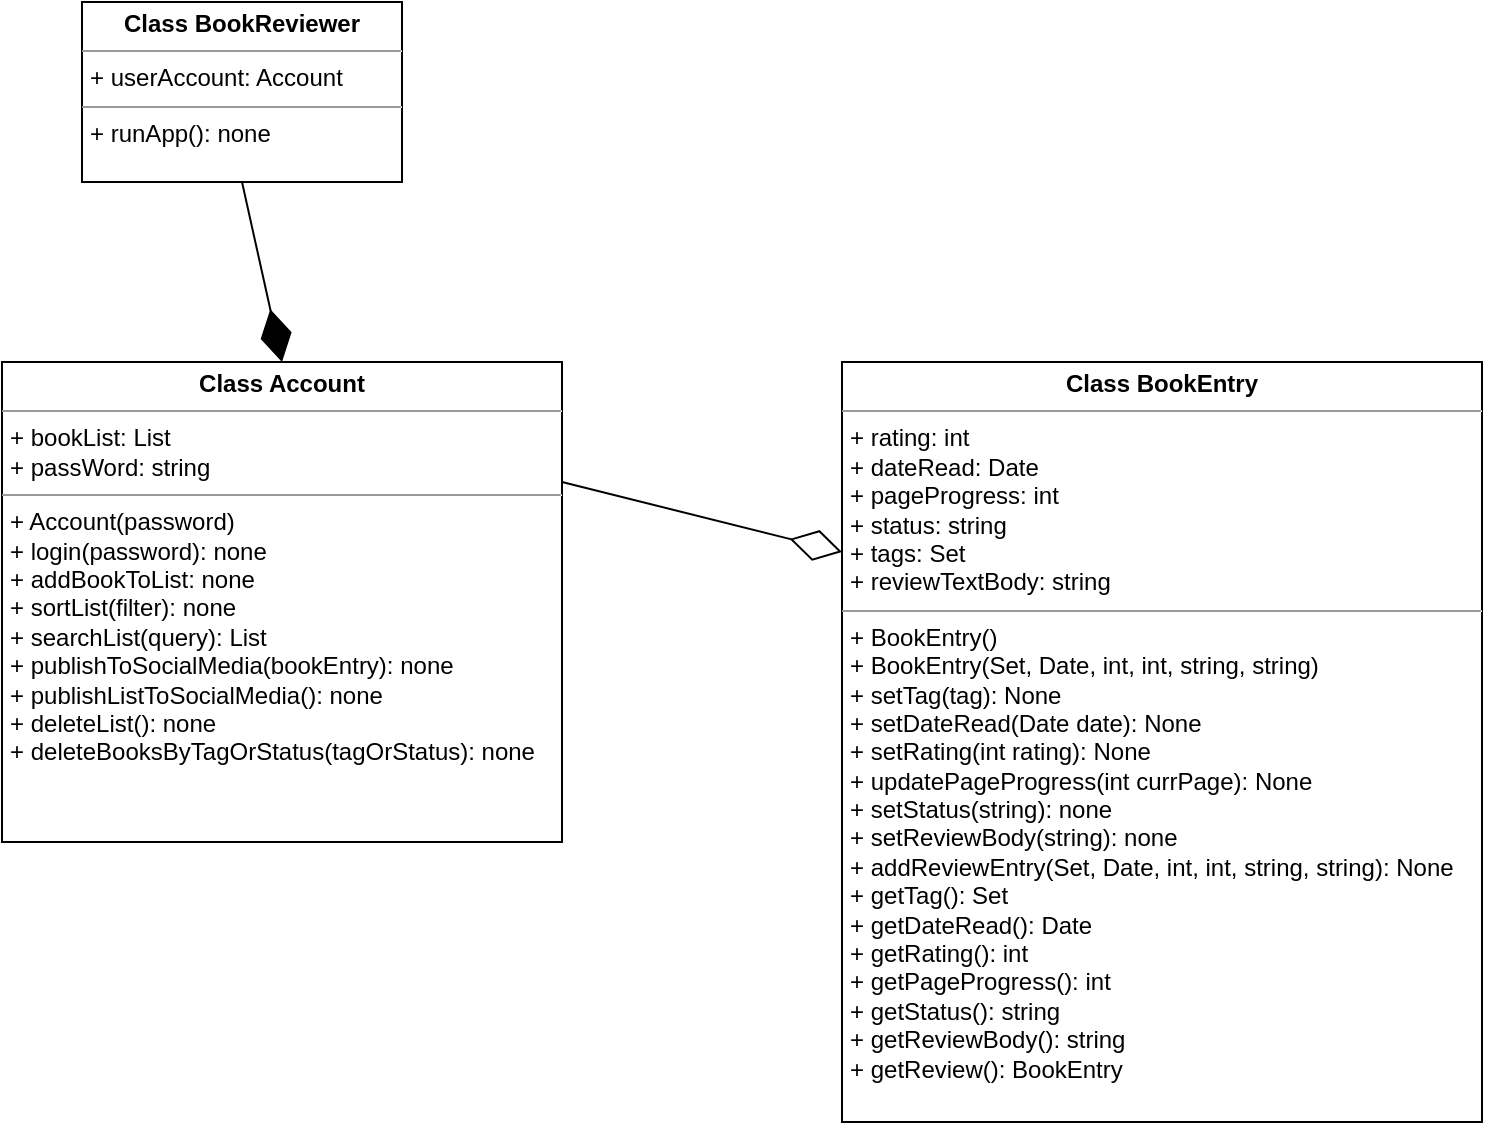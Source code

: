 <mxfile>
    <diagram id="C5RBs43oDa-KdzZeNtuy" name="Page-1">
        <mxGraphModel dx="1118" dy="823" grid="1" gridSize="10" guides="1" tooltips="1" connect="1" arrows="1" fold="1" page="1" pageScale="1" pageWidth="827" pageHeight="1169" math="0" shadow="0">
            <root>
                <mxCell id="WIyWlLk6GJQsqaUBKTNV-0"/>
                <mxCell id="WIyWlLk6GJQsqaUBKTNV-1" parent="WIyWlLk6GJQsqaUBKTNV-0"/>
                <mxCell id="Go0T-B9Ff6au81XVrixz-0" value="&lt;p style=&quot;margin: 0px ; margin-top: 4px ; text-align: center&quot;&gt;&lt;b&gt;Class Account&lt;/b&gt;&lt;/p&gt;&lt;hr size=&quot;1&quot;&gt;&lt;p style=&quot;margin: 0px ; margin-left: 4px&quot;&gt;+ bookList: List&lt;/p&gt;&lt;p style=&quot;margin: 0px ; margin-left: 4px&quot;&gt;+ passWord: string&lt;/p&gt;&lt;hr size=&quot;1&quot;&gt;&lt;p style=&quot;margin: 0px ; margin-left: 4px&quot;&gt;+ Account(password)&lt;/p&gt;&lt;p style=&quot;margin: 0px ; margin-left: 4px&quot;&gt;+ login(password): none&lt;/p&gt;&lt;p style=&quot;margin: 0px ; margin-left: 4px&quot;&gt;+ addBookToList: none&lt;/p&gt;&lt;p style=&quot;margin: 0px ; margin-left: 4px&quot;&gt;+ sortList(filter): none&lt;/p&gt;&lt;p style=&quot;margin: 0px ; margin-left: 4px&quot;&gt;+ searchList(query): List&lt;/p&gt;&lt;p style=&quot;margin: 0px ; margin-left: 4px&quot;&gt;+ publishToSocialMedia(bookEntry): none&lt;/p&gt;&lt;p style=&quot;margin: 0px ; margin-left: 4px&quot;&gt;+ publishListToSocialMedia(): none&lt;/p&gt;&lt;p style=&quot;margin: 0px ; margin-left: 4px&quot;&gt;+ deleteList(): none&lt;/p&gt;&lt;p style=&quot;margin: 0px ; margin-left: 4px&quot;&gt;+ deleteBooksByTagOrStatus(tagOrStatus): none&lt;/p&gt;" style="verticalAlign=top;align=left;overflow=fill;fontSize=12;fontFamily=Helvetica;html=1;" parent="WIyWlLk6GJQsqaUBKTNV-1" vertex="1">
                    <mxGeometry x="40" y="260" width="280" height="240" as="geometry"/>
                </mxCell>
                <mxCell id="Go0T-B9Ff6au81XVrixz-1" value="&lt;p style=&quot;margin: 0px ; margin-top: 4px ; text-align: center&quot;&gt;&lt;b&gt;Class BookEntry&lt;/b&gt;&lt;/p&gt;&lt;hr size=&quot;1&quot;&gt;&lt;p style=&quot;margin: 0px ; margin-left: 4px&quot;&gt;+ rating: int&lt;/p&gt;&lt;p style=&quot;margin: 0px ; margin-left: 4px&quot;&gt;+ dateRead: Date&lt;/p&gt;&lt;p style=&quot;margin: 0px ; margin-left: 4px&quot;&gt;+ pageProgress: int&lt;/p&gt;&lt;p style=&quot;margin: 0px ; margin-left: 4px&quot;&gt;+ status: string&lt;/p&gt;&lt;p style=&quot;margin: 0px ; margin-left: 4px&quot;&gt;+ tags: Set&lt;br&gt;+ reviewTextBody: string&lt;/p&gt;&lt;hr size=&quot;1&quot;&gt;&lt;p style=&quot;margin: 0px ; margin-left: 4px&quot;&gt;+ BookEntry()&lt;/p&gt;&lt;p style=&quot;margin: 0px ; margin-left: 4px&quot;&gt;+ BookEntry(Set, Date, int, int, string, string)&lt;br&gt;&lt;/p&gt;&lt;p style=&quot;margin: 0px ; margin-left: 4px&quot;&gt;+ setTag(tag): None&lt;br&gt;&lt;/p&gt;&lt;p style=&quot;margin: 0px ; margin-left: 4px&quot;&gt;+ setDateRead(Date date): None&lt;br&gt;+ setRating(int rating): None&lt;br&gt;&lt;/p&gt;&lt;p style=&quot;margin: 0px ; margin-left: 4px&quot;&gt;+ updatePageProgress(int currPage): None&lt;br&gt;&lt;/p&gt;&lt;p style=&quot;margin: 0px ; margin-left: 4px&quot;&gt;+ setStatus(string): none&lt;/p&gt;&lt;p style=&quot;margin: 0px ; margin-left: 4px&quot;&gt;+ setReviewBody(string): none&lt;/p&gt;&lt;p style=&quot;margin: 0px ; margin-left: 4px&quot;&gt;+ addReviewEntry(Set, Date, int, int, string, string): None&lt;/p&gt;&lt;p style=&quot;margin: 0px 0px 0px 4px&quot;&gt;+ getTag(): Set&lt;/p&gt;&lt;p style=&quot;margin: 0px 0px 0px 4px&quot;&gt;+ getDateRead(): Date&lt;/p&gt;&lt;p style=&quot;margin: 0px 0px 0px 4px&quot;&gt;+ getRating(): int&lt;/p&gt;&lt;p style=&quot;margin: 0px 0px 0px 4px&quot;&gt;+ getPageProgress(): int&lt;/p&gt;&lt;p style=&quot;margin: 0px 0px 0px 4px&quot;&gt;+ getStatus(): string&lt;br&gt;&lt;/p&gt;&lt;p style=&quot;margin: 0px 0px 0px 4px&quot;&gt;+ getReviewBody(): string&lt;br&gt;&lt;/p&gt;&lt;p style=&quot;margin: 0px 0px 0px 4px&quot;&gt;+ getReview(): BookEntry&lt;/p&gt;" style="verticalAlign=top;align=left;overflow=fill;fontSize=12;fontFamily=Helvetica;html=1;" parent="WIyWlLk6GJQsqaUBKTNV-1" vertex="1">
                    <mxGeometry x="460" y="260" width="320" height="380" as="geometry"/>
                </mxCell>
                <mxCell id="Go0T-B9Ff6au81XVrixz-4" value="&lt;p style=&quot;margin:0px;margin-top:4px;text-align:center;&quot;&gt;&lt;b&gt;Class BookReviewer&lt;/b&gt;&lt;/p&gt;&lt;hr size=&quot;1&quot;&gt;&lt;p style=&quot;margin:0px;margin-left:4px;&quot;&gt;+ userAccount: Account&lt;/p&gt;&lt;hr size=&quot;1&quot;&gt;&lt;p style=&quot;margin:0px;margin-left:4px;&quot;&gt;+ runApp(): none&lt;br&gt;&lt;br&gt;&lt;br&gt;&lt;/p&gt;" style="verticalAlign=top;align=left;overflow=fill;fontSize=12;fontFamily=Helvetica;html=1;" parent="WIyWlLk6GJQsqaUBKTNV-1" vertex="1">
                    <mxGeometry x="80" y="80" width="160" height="90" as="geometry"/>
                </mxCell>
                <mxCell id="Go0T-B9Ff6au81XVrixz-6" value="" style="endArrow=diamondThin;endFill=1;endSize=24;html=1;rounded=0;exitX=0.5;exitY=1;exitDx=0;exitDy=0;entryX=0.5;entryY=0;entryDx=0;entryDy=0;" parent="WIyWlLk6GJQsqaUBKTNV-1" source="Go0T-B9Ff6au81XVrixz-4" target="Go0T-B9Ff6au81XVrixz-0" edge="1">
                    <mxGeometry width="160" relative="1" as="geometry">
                        <mxPoint x="120" y="200" as="sourcePoint"/>
                        <mxPoint x="280" y="200" as="targetPoint"/>
                    </mxGeometry>
                </mxCell>
                <mxCell id="Go0T-B9Ff6au81XVrixz-7" value="" style="endArrow=diamondThin;endFill=0;endSize=24;html=1;rounded=0;entryX=0;entryY=0.25;entryDx=0;entryDy=0;exitX=1;exitY=0.25;exitDx=0;exitDy=0;" parent="WIyWlLk6GJQsqaUBKTNV-1" source="Go0T-B9Ff6au81XVrixz-0" target="Go0T-B9Ff6au81XVrixz-1" edge="1">
                    <mxGeometry width="160" relative="1" as="geometry">
                        <mxPoint x="330" y="410" as="sourcePoint"/>
                        <mxPoint x="490" y="410" as="targetPoint"/>
                    </mxGeometry>
                </mxCell>
            </root>
        </mxGraphModel>
    </diagram>
</mxfile>